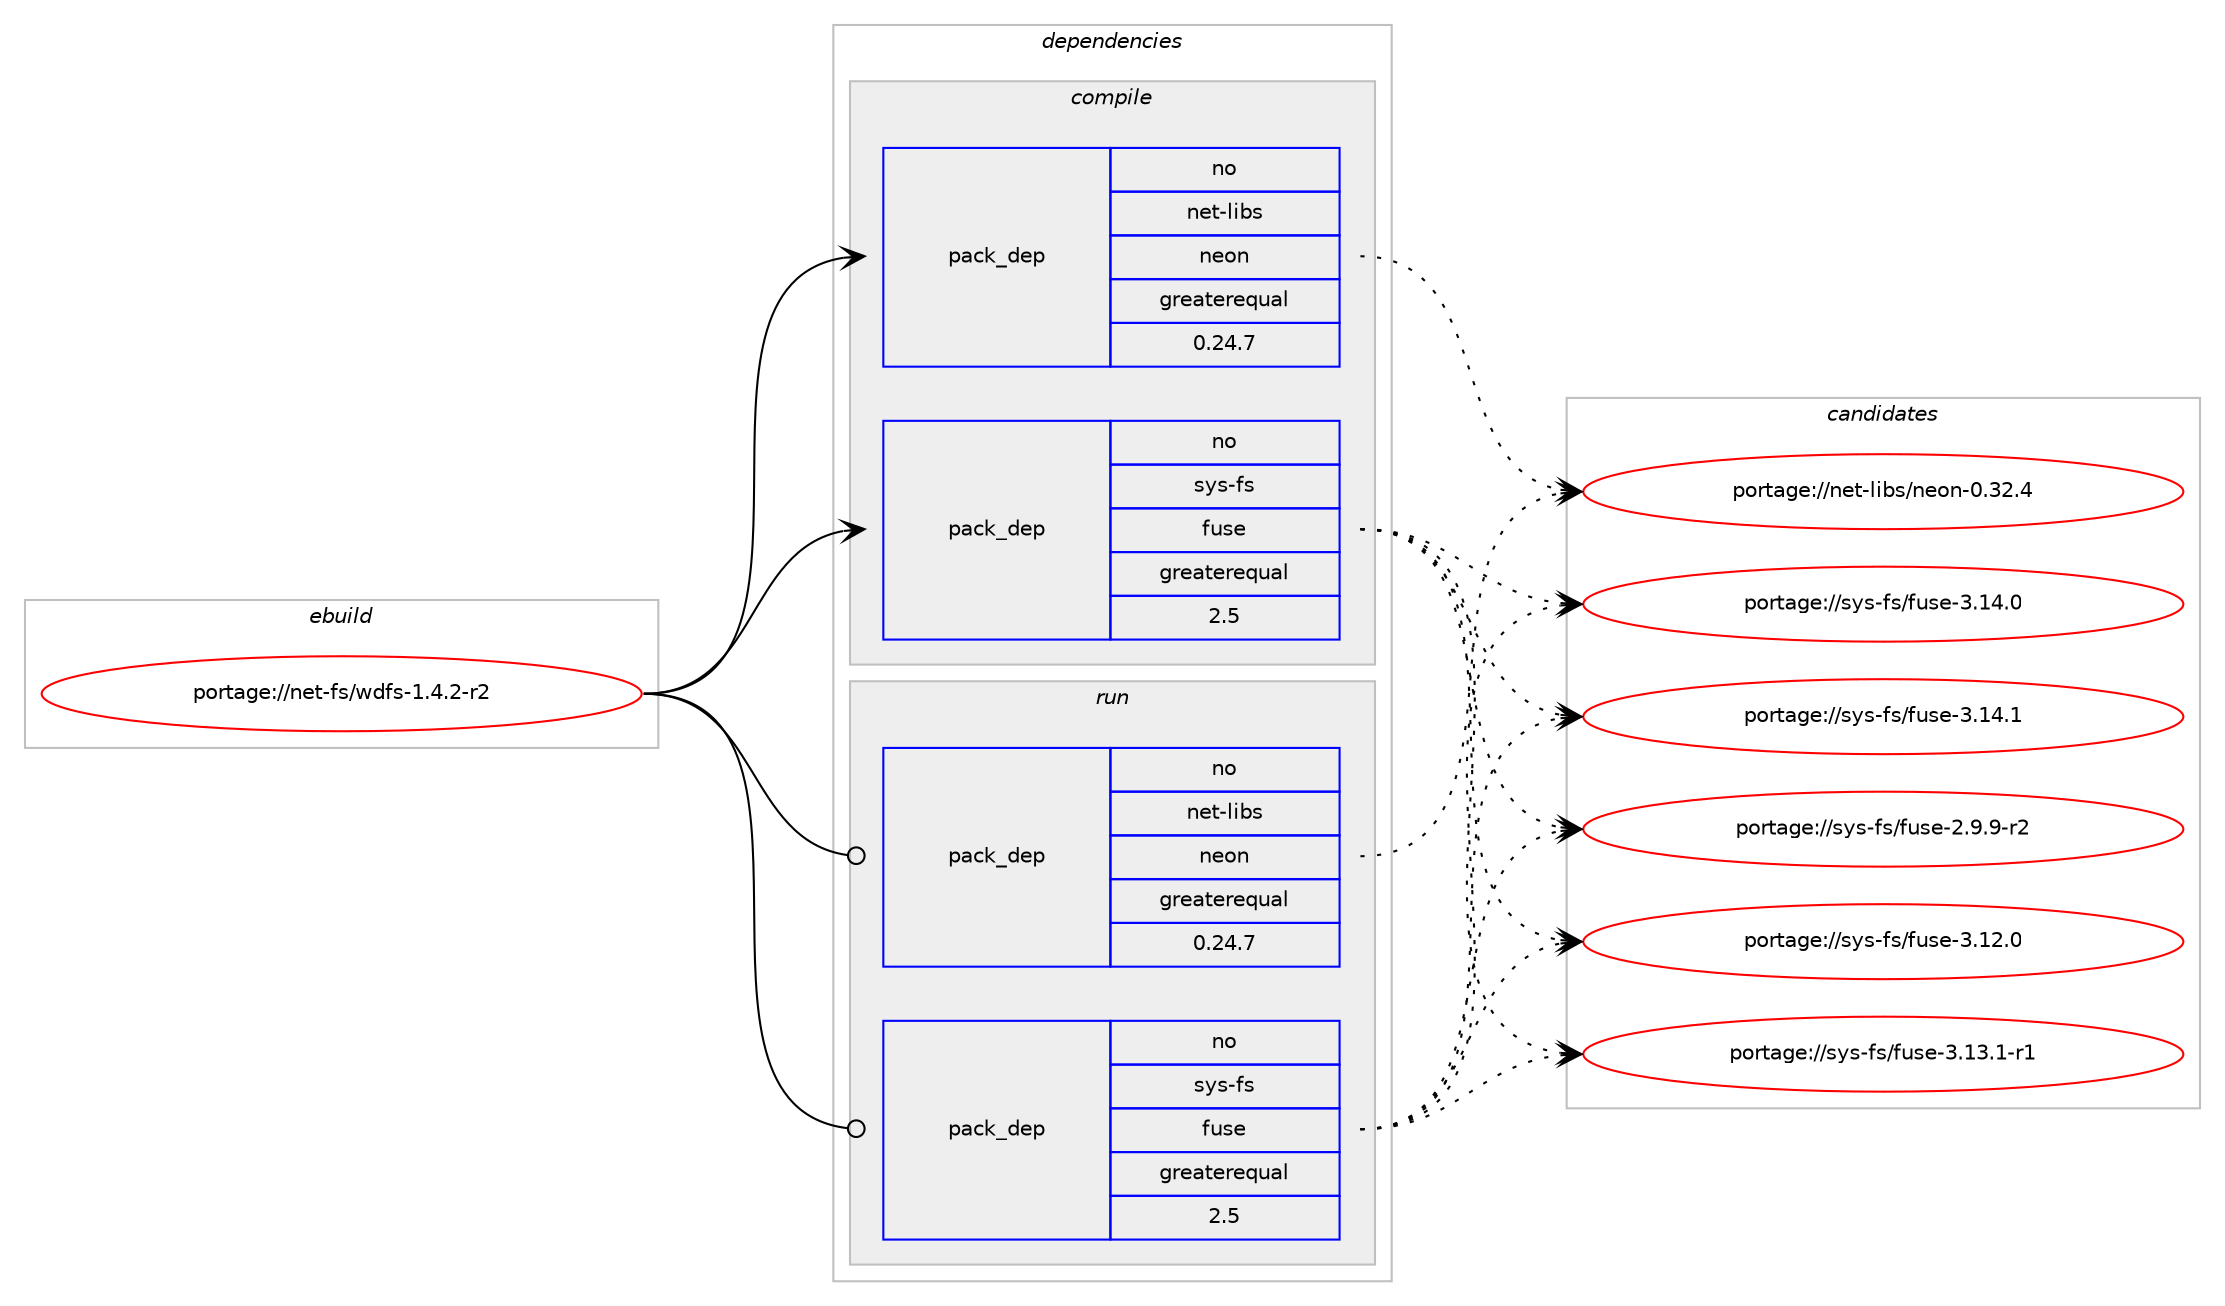 digraph prolog {

# *************
# Graph options
# *************

newrank=true;
concentrate=true;
compound=true;
graph [rankdir=LR,fontname=Helvetica,fontsize=10,ranksep=1.5];#, ranksep=2.5, nodesep=0.2];
edge  [arrowhead=vee];
node  [fontname=Helvetica,fontsize=10];

# **********
# The ebuild
# **********

subgraph cluster_leftcol {
color=gray;
rank=same;
label=<<i>ebuild</i>>;
id [label="portage://net-fs/wdfs-1.4.2-r2", color=red, width=4, href="../net-fs/wdfs-1.4.2-r2.svg"];
}

# ****************
# The dependencies
# ****************

subgraph cluster_midcol {
color=gray;
label=<<i>dependencies</i>>;
subgraph cluster_compile {
fillcolor="#eeeeee";
style=filled;
label=<<i>compile</i>>;
# *** BEGIN UNKNOWN DEPENDENCY TYPE (TODO) ***
# id -> package_dependency(portage://net-fs/wdfs-1.4.2-r2,install,no,dev-libs,glib,none,[,,],[slot(2)],[])
# *** END UNKNOWN DEPENDENCY TYPE (TODO) ***

subgraph pack9 {
dependency39 [label=<<TABLE BORDER="0" CELLBORDER="1" CELLSPACING="0" CELLPADDING="4" WIDTH="220"><TR><TD ROWSPAN="6" CELLPADDING="30">pack_dep</TD></TR><TR><TD WIDTH="110">no</TD></TR><TR><TD>net-libs</TD></TR><TR><TD>neon</TD></TR><TR><TD>greaterequal</TD></TR><TR><TD>0.24.7</TD></TR></TABLE>>, shape=none, color=blue];
}
id:e -> dependency39:w [weight=20,style="solid",arrowhead="vee"];
subgraph pack10 {
dependency40 [label=<<TABLE BORDER="0" CELLBORDER="1" CELLSPACING="0" CELLPADDING="4" WIDTH="220"><TR><TD ROWSPAN="6" CELLPADDING="30">pack_dep</TD></TR><TR><TD WIDTH="110">no</TD></TR><TR><TD>sys-fs</TD></TR><TR><TD>fuse</TD></TR><TR><TD>greaterequal</TD></TR><TR><TD>2.5</TD></TR></TABLE>>, shape=none, color=blue];
}
id:e -> dependency40:w [weight=20,style="solid",arrowhead="vee"];
}
subgraph cluster_compileandrun {
fillcolor="#eeeeee";
style=filled;
label=<<i>compile and run</i>>;
}
subgraph cluster_run {
fillcolor="#eeeeee";
style=filled;
label=<<i>run</i>>;
# *** BEGIN UNKNOWN DEPENDENCY TYPE (TODO) ***
# id -> package_dependency(portage://net-fs/wdfs-1.4.2-r2,run,no,dev-libs,glib,none,[,,],[slot(2)],[])
# *** END UNKNOWN DEPENDENCY TYPE (TODO) ***

subgraph pack11 {
dependency41 [label=<<TABLE BORDER="0" CELLBORDER="1" CELLSPACING="0" CELLPADDING="4" WIDTH="220"><TR><TD ROWSPAN="6" CELLPADDING="30">pack_dep</TD></TR><TR><TD WIDTH="110">no</TD></TR><TR><TD>net-libs</TD></TR><TR><TD>neon</TD></TR><TR><TD>greaterequal</TD></TR><TR><TD>0.24.7</TD></TR></TABLE>>, shape=none, color=blue];
}
id:e -> dependency41:w [weight=20,style="solid",arrowhead="odot"];
subgraph pack12 {
dependency42 [label=<<TABLE BORDER="0" CELLBORDER="1" CELLSPACING="0" CELLPADDING="4" WIDTH="220"><TR><TD ROWSPAN="6" CELLPADDING="30">pack_dep</TD></TR><TR><TD WIDTH="110">no</TD></TR><TR><TD>sys-fs</TD></TR><TR><TD>fuse</TD></TR><TR><TD>greaterequal</TD></TR><TR><TD>2.5</TD></TR></TABLE>>, shape=none, color=blue];
}
id:e -> dependency42:w [weight=20,style="solid",arrowhead="odot"];
}
}

# **************
# The candidates
# **************

subgraph cluster_choices {
rank=same;
color=gray;
label=<<i>candidates</i>>;

subgraph choice9 {
color=black;
nodesep=1;
choice11010111645108105981154711010111111045484651504652 [label="portage://net-libs/neon-0.32.4", color=red, width=4,href="../net-libs/neon-0.32.4.svg"];
dependency39:e -> choice11010111645108105981154711010111111045484651504652:w [style=dotted,weight="100"];
}
subgraph choice10 {
color=black;
nodesep=1;
choice11512111545102115471021171151014550465746574511450 [label="portage://sys-fs/fuse-2.9.9-r2", color=red, width=4,href="../sys-fs/fuse-2.9.9-r2.svg"];
choice115121115451021154710211711510145514649504648 [label="portage://sys-fs/fuse-3.12.0", color=red, width=4,href="../sys-fs/fuse-3.12.0.svg"];
choice1151211154510211547102117115101455146495146494511449 [label="portage://sys-fs/fuse-3.13.1-r1", color=red, width=4,href="../sys-fs/fuse-3.13.1-r1.svg"];
choice115121115451021154710211711510145514649524648 [label="portage://sys-fs/fuse-3.14.0", color=red, width=4,href="../sys-fs/fuse-3.14.0.svg"];
choice115121115451021154710211711510145514649524649 [label="portage://sys-fs/fuse-3.14.1", color=red, width=4,href="../sys-fs/fuse-3.14.1.svg"];
dependency40:e -> choice11512111545102115471021171151014550465746574511450:w [style=dotted,weight="100"];
dependency40:e -> choice115121115451021154710211711510145514649504648:w [style=dotted,weight="100"];
dependency40:e -> choice1151211154510211547102117115101455146495146494511449:w [style=dotted,weight="100"];
dependency40:e -> choice115121115451021154710211711510145514649524648:w [style=dotted,weight="100"];
dependency40:e -> choice115121115451021154710211711510145514649524649:w [style=dotted,weight="100"];
}
subgraph choice11 {
color=black;
nodesep=1;
choice11010111645108105981154711010111111045484651504652 [label="portage://net-libs/neon-0.32.4", color=red, width=4,href="../net-libs/neon-0.32.4.svg"];
dependency41:e -> choice11010111645108105981154711010111111045484651504652:w [style=dotted,weight="100"];
}
subgraph choice12 {
color=black;
nodesep=1;
choice11512111545102115471021171151014550465746574511450 [label="portage://sys-fs/fuse-2.9.9-r2", color=red, width=4,href="../sys-fs/fuse-2.9.9-r2.svg"];
choice115121115451021154710211711510145514649504648 [label="portage://sys-fs/fuse-3.12.0", color=red, width=4,href="../sys-fs/fuse-3.12.0.svg"];
choice1151211154510211547102117115101455146495146494511449 [label="portage://sys-fs/fuse-3.13.1-r1", color=red, width=4,href="../sys-fs/fuse-3.13.1-r1.svg"];
choice115121115451021154710211711510145514649524648 [label="portage://sys-fs/fuse-3.14.0", color=red, width=4,href="../sys-fs/fuse-3.14.0.svg"];
choice115121115451021154710211711510145514649524649 [label="portage://sys-fs/fuse-3.14.1", color=red, width=4,href="../sys-fs/fuse-3.14.1.svg"];
dependency42:e -> choice11512111545102115471021171151014550465746574511450:w [style=dotted,weight="100"];
dependency42:e -> choice115121115451021154710211711510145514649504648:w [style=dotted,weight="100"];
dependency42:e -> choice1151211154510211547102117115101455146495146494511449:w [style=dotted,weight="100"];
dependency42:e -> choice115121115451021154710211711510145514649524648:w [style=dotted,weight="100"];
dependency42:e -> choice115121115451021154710211711510145514649524649:w [style=dotted,weight="100"];
}
}

}
